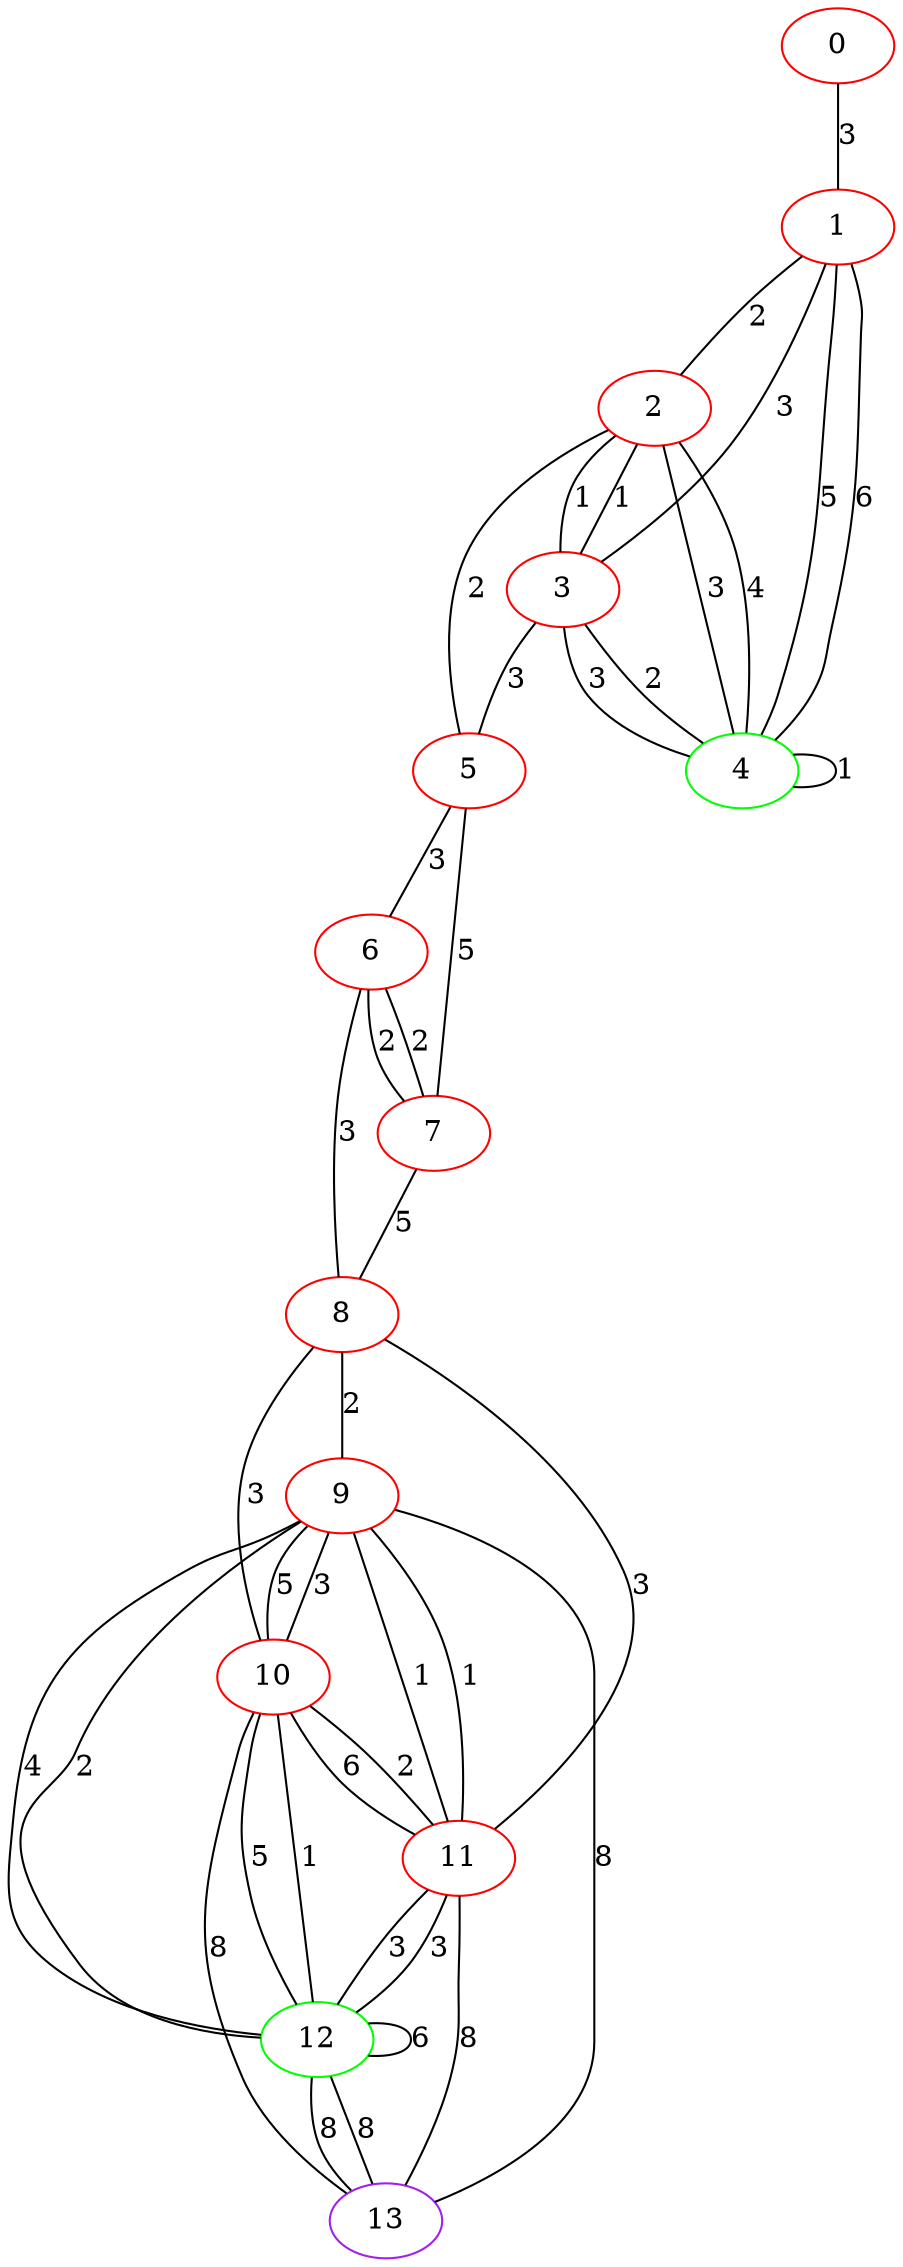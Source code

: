 graph "" {
0 [color=red, weight=1];
1 [color=red, weight=1];
2 [color=red, weight=1];
3 [color=red, weight=1];
4 [color=green, weight=2];
5 [color=red, weight=1];
6 [color=red, weight=1];
7 [color=red, weight=1];
8 [color=red, weight=1];
9 [color=red, weight=1];
10 [color=red, weight=1];
11 [color=red, weight=1];
12 [color=green, weight=2];
13 [color=purple, weight=4];
0 -- 1  [key=0, label=3];
1 -- 2  [key=0, label=2];
1 -- 3  [key=0, label=3];
1 -- 4  [key=0, label=5];
1 -- 4  [key=1, label=6];
2 -- 3  [key=0, label=1];
2 -- 3  [key=1, label=1];
2 -- 4  [key=0, label=3];
2 -- 4  [key=1, label=4];
2 -- 5  [key=0, label=2];
3 -- 4  [key=0, label=2];
3 -- 4  [key=1, label=3];
3 -- 5  [key=0, label=3];
4 -- 4  [key=0, label=1];
5 -- 6  [key=0, label=3];
5 -- 7  [key=0, label=5];
6 -- 8  [key=0, label=3];
6 -- 7  [key=0, label=2];
6 -- 7  [key=1, label=2];
7 -- 8  [key=0, label=5];
8 -- 9  [key=0, label=2];
8 -- 10  [key=0, label=3];
8 -- 11  [key=0, label=3];
9 -- 10  [key=0, label=3];
9 -- 10  [key=1, label=5];
9 -- 11  [key=0, label=1];
9 -- 11  [key=1, label=1];
9 -- 12  [key=0, label=2];
9 -- 12  [key=1, label=4];
9 -- 13  [key=0, label=8];
10 -- 11  [key=0, label=2];
10 -- 11  [key=1, label=6];
10 -- 12  [key=0, label=5];
10 -- 12  [key=1, label=1];
10 -- 13  [key=0, label=8];
11 -- 12  [key=0, label=3];
11 -- 12  [key=1, label=3];
11 -- 13  [key=0, label=8];
12 -- 12  [key=0, label=6];
12 -- 13  [key=0, label=8];
12 -- 13  [key=1, label=8];
}
